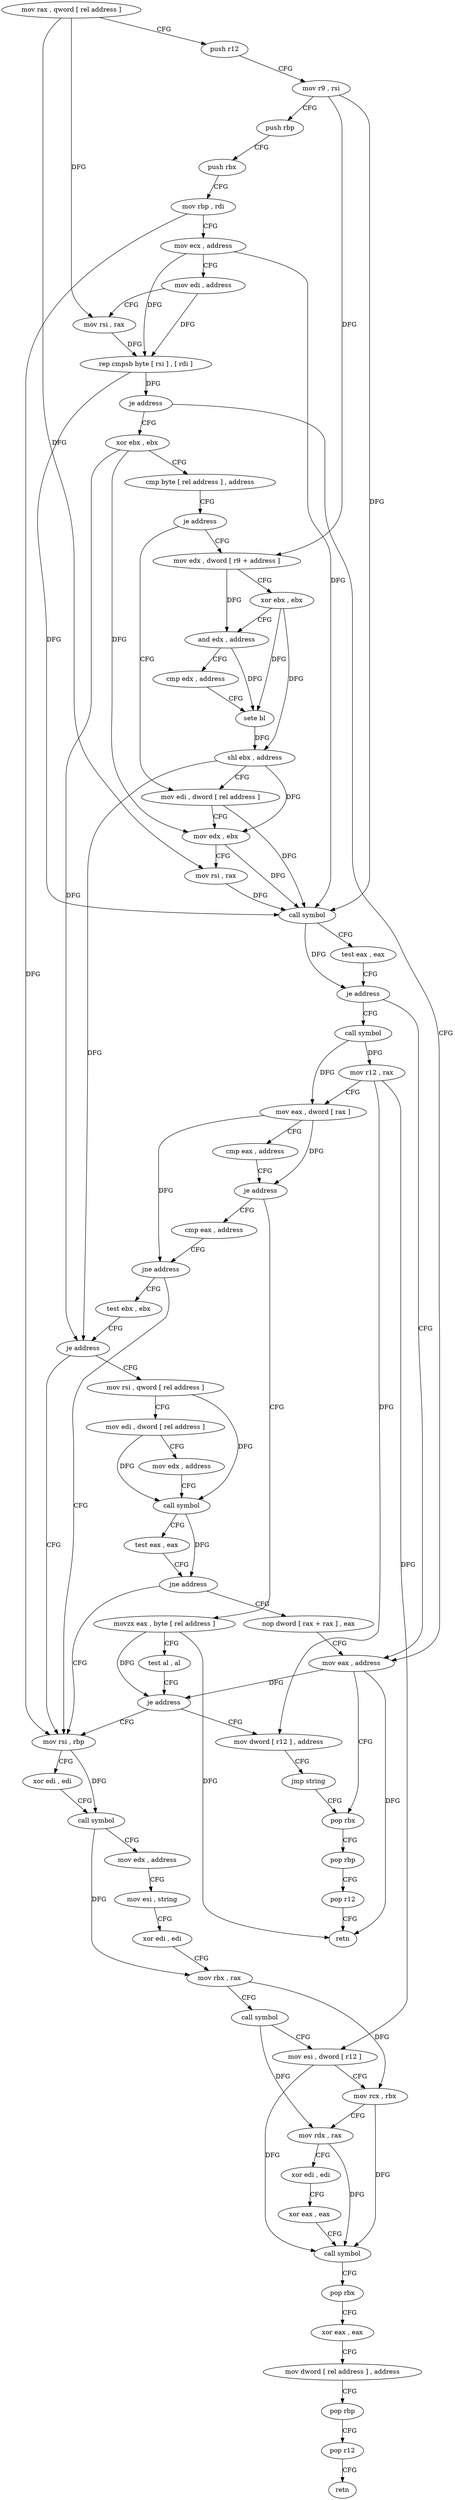 digraph "func" {
"4215296" [label = "mov rax , qword [ rel address ]" ]
"4215303" [label = "push r12" ]
"4215305" [label = "mov r9 , rsi" ]
"4215308" [label = "push rbp" ]
"4215309" [label = "push rbx" ]
"4215310" [label = "mov rbp , rdi" ]
"4215313" [label = "mov ecx , address" ]
"4215318" [label = "mov edi , address" ]
"4215323" [label = "mov rsi , rax" ]
"4215326" [label = "rep cmpsb byte [ rsi ] , [ rdi ]" ]
"4215328" [label = "je address" ]
"4215520" [label = "mov eax , address" ]
"4215334" [label = "xor ebx , ebx" ]
"4215525" [label = "pop rbx" ]
"4215336" [label = "cmp byte [ rel address ] , address" ]
"4215343" [label = "je address" ]
"4215369" [label = "mov edi , dword [ rel address ]" ]
"4215345" [label = "mov edx , dword [ r9 + address ]" ]
"4215375" [label = "mov edx , ebx" ]
"4215377" [label = "mov rsi , rax" ]
"4215380" [label = "call symbol" ]
"4215385" [label = "test eax , eax" ]
"4215387" [label = "je address" ]
"4215393" [label = "call symbol" ]
"4215349" [label = "xor ebx , ebx" ]
"4215351" [label = "and edx , address" ]
"4215357" [label = "cmp edx , address" ]
"4215363" [label = "sete bl" ]
"4215366" [label = "shl ebx , address" ]
"4215398" [label = "mov r12 , rax" ]
"4215401" [label = "mov eax , dword [ rax ]" ]
"4215403" [label = "cmp eax , address" ]
"4215406" [label = "je address" ]
"4215536" [label = "movzx eax , byte [ rel address ]" ]
"4215412" [label = "cmp eax , address" ]
"4215543" [label = "test al , al" ]
"4215545" [label = "je address" ]
"4215421" [label = "mov rsi , rbp" ]
"4215551" [label = "mov dword [ r12 ] , address" ]
"4215415" [label = "jne address" ]
"4215417" [label = "test ebx , ebx" ]
"4215424" [label = "xor edi , edi" ]
"4215426" [label = "call symbol" ]
"4215431" [label = "mov edx , address" ]
"4215436" [label = "mov esi , string" ]
"4215441" [label = "xor edi , edi" ]
"4215443" [label = "mov rbx , rax" ]
"4215446" [label = "call symbol" ]
"4215451" [label = "mov esi , dword [ r12 ]" ]
"4215455" [label = "mov rcx , rbx" ]
"4215458" [label = "mov rdx , rax" ]
"4215461" [label = "xor edi , edi" ]
"4215463" [label = "xor eax , eax" ]
"4215465" [label = "call symbol" ]
"4215470" [label = "pop rbx" ]
"4215471" [label = "xor eax , eax" ]
"4215473" [label = "mov dword [ rel address ] , address" ]
"4215483" [label = "pop rbp" ]
"4215484" [label = "pop r12" ]
"4215486" [label = "retn" ]
"4215559" [label = "jmp string" ]
"4215419" [label = "je address" ]
"4215488" [label = "mov rsi , qword [ rel address ]" ]
"4215526" [label = "pop rbp" ]
"4215527" [label = "pop r12" ]
"4215529" [label = "retn" ]
"4215495" [label = "mov edi , dword [ rel address ]" ]
"4215501" [label = "mov edx , address" ]
"4215506" [label = "call symbol" ]
"4215511" [label = "test eax , eax" ]
"4215513" [label = "jne address" ]
"4215515" [label = "nop dword [ rax + rax ] , eax" ]
"4215296" -> "4215303" [ label = "CFG" ]
"4215296" -> "4215323" [ label = "DFG" ]
"4215296" -> "4215377" [ label = "DFG" ]
"4215303" -> "4215305" [ label = "CFG" ]
"4215305" -> "4215308" [ label = "CFG" ]
"4215305" -> "4215380" [ label = "DFG" ]
"4215305" -> "4215345" [ label = "DFG" ]
"4215308" -> "4215309" [ label = "CFG" ]
"4215309" -> "4215310" [ label = "CFG" ]
"4215310" -> "4215313" [ label = "CFG" ]
"4215310" -> "4215421" [ label = "DFG" ]
"4215313" -> "4215318" [ label = "CFG" ]
"4215313" -> "4215326" [ label = "DFG" ]
"4215313" -> "4215380" [ label = "DFG" ]
"4215318" -> "4215323" [ label = "CFG" ]
"4215318" -> "4215326" [ label = "DFG" ]
"4215323" -> "4215326" [ label = "DFG" ]
"4215326" -> "4215328" [ label = "DFG" ]
"4215326" -> "4215380" [ label = "DFG" ]
"4215328" -> "4215520" [ label = "CFG" ]
"4215328" -> "4215334" [ label = "CFG" ]
"4215520" -> "4215525" [ label = "CFG" ]
"4215520" -> "4215529" [ label = "DFG" ]
"4215520" -> "4215545" [ label = "DFG" ]
"4215334" -> "4215336" [ label = "CFG" ]
"4215334" -> "4215375" [ label = "DFG" ]
"4215334" -> "4215419" [ label = "DFG" ]
"4215525" -> "4215526" [ label = "CFG" ]
"4215336" -> "4215343" [ label = "CFG" ]
"4215343" -> "4215369" [ label = "CFG" ]
"4215343" -> "4215345" [ label = "CFG" ]
"4215369" -> "4215375" [ label = "CFG" ]
"4215369" -> "4215380" [ label = "DFG" ]
"4215345" -> "4215349" [ label = "CFG" ]
"4215345" -> "4215351" [ label = "DFG" ]
"4215375" -> "4215377" [ label = "CFG" ]
"4215375" -> "4215380" [ label = "DFG" ]
"4215377" -> "4215380" [ label = "DFG" ]
"4215380" -> "4215385" [ label = "CFG" ]
"4215380" -> "4215387" [ label = "DFG" ]
"4215385" -> "4215387" [ label = "CFG" ]
"4215387" -> "4215520" [ label = "CFG" ]
"4215387" -> "4215393" [ label = "CFG" ]
"4215393" -> "4215398" [ label = "DFG" ]
"4215393" -> "4215401" [ label = "DFG" ]
"4215349" -> "4215351" [ label = "CFG" ]
"4215349" -> "4215363" [ label = "DFG" ]
"4215349" -> "4215366" [ label = "DFG" ]
"4215351" -> "4215357" [ label = "CFG" ]
"4215351" -> "4215363" [ label = "DFG" ]
"4215357" -> "4215363" [ label = "CFG" ]
"4215363" -> "4215366" [ label = "DFG" ]
"4215366" -> "4215369" [ label = "CFG" ]
"4215366" -> "4215375" [ label = "DFG" ]
"4215366" -> "4215419" [ label = "DFG" ]
"4215398" -> "4215401" [ label = "CFG" ]
"4215398" -> "4215451" [ label = "DFG" ]
"4215398" -> "4215551" [ label = "DFG" ]
"4215401" -> "4215403" [ label = "CFG" ]
"4215401" -> "4215406" [ label = "DFG" ]
"4215401" -> "4215415" [ label = "DFG" ]
"4215403" -> "4215406" [ label = "CFG" ]
"4215406" -> "4215536" [ label = "CFG" ]
"4215406" -> "4215412" [ label = "CFG" ]
"4215536" -> "4215543" [ label = "CFG" ]
"4215536" -> "4215529" [ label = "DFG" ]
"4215536" -> "4215545" [ label = "DFG" ]
"4215412" -> "4215415" [ label = "CFG" ]
"4215543" -> "4215545" [ label = "CFG" ]
"4215545" -> "4215421" [ label = "CFG" ]
"4215545" -> "4215551" [ label = "CFG" ]
"4215421" -> "4215424" [ label = "CFG" ]
"4215421" -> "4215426" [ label = "DFG" ]
"4215551" -> "4215559" [ label = "CFG" ]
"4215415" -> "4215421" [ label = "CFG" ]
"4215415" -> "4215417" [ label = "CFG" ]
"4215417" -> "4215419" [ label = "CFG" ]
"4215424" -> "4215426" [ label = "CFG" ]
"4215426" -> "4215431" [ label = "CFG" ]
"4215426" -> "4215443" [ label = "DFG" ]
"4215431" -> "4215436" [ label = "CFG" ]
"4215436" -> "4215441" [ label = "CFG" ]
"4215441" -> "4215443" [ label = "CFG" ]
"4215443" -> "4215446" [ label = "CFG" ]
"4215443" -> "4215455" [ label = "DFG" ]
"4215446" -> "4215451" [ label = "CFG" ]
"4215446" -> "4215458" [ label = "DFG" ]
"4215451" -> "4215455" [ label = "CFG" ]
"4215451" -> "4215465" [ label = "DFG" ]
"4215455" -> "4215458" [ label = "CFG" ]
"4215455" -> "4215465" [ label = "DFG" ]
"4215458" -> "4215461" [ label = "CFG" ]
"4215458" -> "4215465" [ label = "DFG" ]
"4215461" -> "4215463" [ label = "CFG" ]
"4215463" -> "4215465" [ label = "CFG" ]
"4215465" -> "4215470" [ label = "CFG" ]
"4215470" -> "4215471" [ label = "CFG" ]
"4215471" -> "4215473" [ label = "CFG" ]
"4215473" -> "4215483" [ label = "CFG" ]
"4215483" -> "4215484" [ label = "CFG" ]
"4215484" -> "4215486" [ label = "CFG" ]
"4215559" -> "4215525" [ label = "CFG" ]
"4215419" -> "4215488" [ label = "CFG" ]
"4215419" -> "4215421" [ label = "CFG" ]
"4215488" -> "4215495" [ label = "CFG" ]
"4215488" -> "4215506" [ label = "DFG" ]
"4215526" -> "4215527" [ label = "CFG" ]
"4215527" -> "4215529" [ label = "CFG" ]
"4215495" -> "4215501" [ label = "CFG" ]
"4215495" -> "4215506" [ label = "DFG" ]
"4215501" -> "4215506" [ label = "CFG" ]
"4215506" -> "4215511" [ label = "CFG" ]
"4215506" -> "4215513" [ label = "DFG" ]
"4215511" -> "4215513" [ label = "CFG" ]
"4215513" -> "4215421" [ label = "CFG" ]
"4215513" -> "4215515" [ label = "CFG" ]
"4215515" -> "4215520" [ label = "CFG" ]
}

